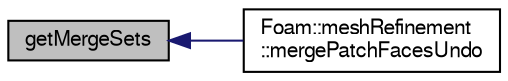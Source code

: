 digraph "getMergeSets"
{
  bgcolor="transparent";
  edge [fontname="FreeSans",fontsize="10",labelfontname="FreeSans",labelfontsize="10"];
  node [fontname="FreeSans",fontsize="10",shape=record];
  rankdir="LR";
  Node1 [label="getMergeSets",height=0.2,width=0.4,color="black", fillcolor="grey75", style="filled" fontcolor="black"];
  Node1 -> Node2 [dir="back",color="midnightblue",fontsize="10",style="solid",fontname="FreeSans"];
  Node2 [label="Foam::meshRefinement\l::mergePatchFacesUndo",height=0.2,width=0.4,color="black",URL="$a01428.html#a46abeca243f55035145fe45edc956bef",tooltip="Merge coplanar faces. preserveFaces is != -1 for faces. "];
}
